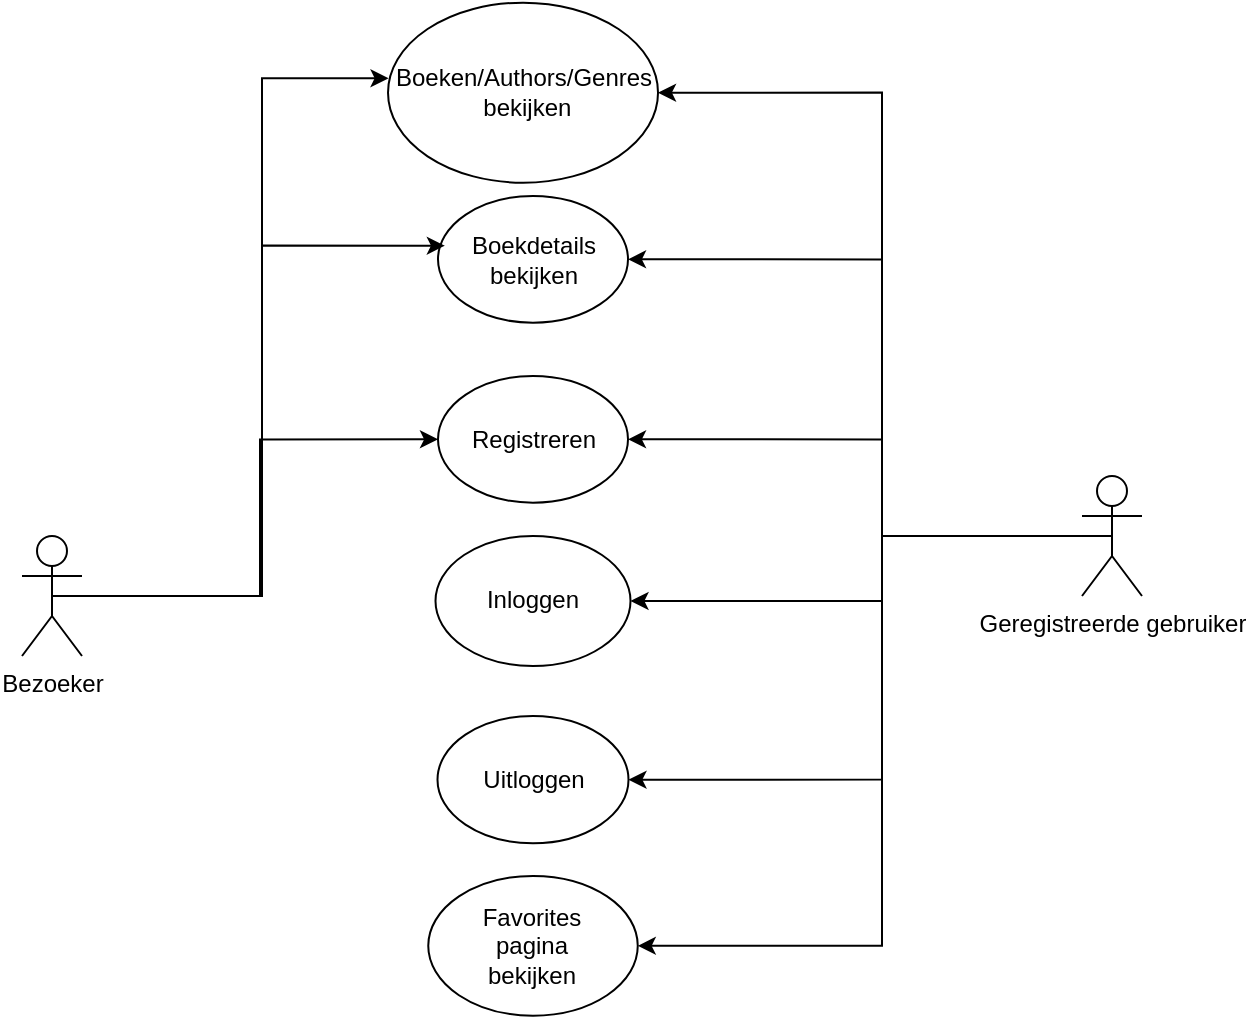 <mxfile version="27.1.6">
  <diagram name="Page-1" id="rQCkKrQGrsqy72Xuk41L">
    <mxGraphModel dx="1403" dy="711" grid="1" gridSize="10" guides="1" tooltips="1" connect="1" arrows="1" fold="1" page="1" pageScale="1" pageWidth="850" pageHeight="1100" math="0" shadow="0">
      <root>
        <mxCell id="0" />
        <mxCell id="1" parent="0" />
        <mxCell id="k3VUK0Y2ZyNSgENtGsdb-28" style="edgeStyle=orthogonalEdgeStyle;rounded=0;orthogonalLoop=1;jettySize=auto;html=1;exitX=0.5;exitY=0.5;exitDx=0;exitDy=0;exitPerimeter=0;entryX=0;entryY=0.5;entryDx=0;entryDy=0;" parent="1" source="k3VUK0Y2ZyNSgENtGsdb-1" target="k3VUK0Y2ZyNSgENtGsdb-13" edge="1">
          <mxGeometry relative="1" as="geometry">
            <Array as="points">
              <mxPoint x="289" y="410" />
              <mxPoint x="289" y="332" />
            </Array>
          </mxGeometry>
        </mxCell>
        <mxCell id="k3VUK0Y2ZyNSgENtGsdb-1" value="Bezoeker" style="shape=umlActor;verticalLabelPosition=bottom;verticalAlign=top;html=1;outlineConnect=0;" parent="1" vertex="1">
          <mxGeometry x="170" y="380" width="30" height="60" as="geometry" />
        </mxCell>
        <mxCell id="k3VUK0Y2ZyNSgENtGsdb-31" style="edgeStyle=orthogonalEdgeStyle;rounded=0;orthogonalLoop=1;jettySize=auto;html=1;exitX=0.5;exitY=0.5;exitDx=0;exitDy=0;exitPerimeter=0;entryX=1;entryY=0.5;entryDx=0;entryDy=0;" parent="1" source="k3VUK0Y2ZyNSgENtGsdb-2" target="k3VUK0Y2ZyNSgENtGsdb-7" edge="1">
          <mxGeometry relative="1" as="geometry">
            <Array as="points">
              <mxPoint x="600" y="380" />
              <mxPoint x="600" y="242" />
            </Array>
          </mxGeometry>
        </mxCell>
        <mxCell id="k3VUK0Y2ZyNSgENtGsdb-32" style="edgeStyle=orthogonalEdgeStyle;rounded=0;orthogonalLoop=1;jettySize=auto;html=1;exitX=0.5;exitY=0.5;exitDx=0;exitDy=0;exitPerimeter=0;entryX=1;entryY=0.5;entryDx=0;entryDy=0;" parent="1" source="k3VUK0Y2ZyNSgENtGsdb-2" target="k3VUK0Y2ZyNSgENtGsdb-13" edge="1">
          <mxGeometry relative="1" as="geometry">
            <Array as="points">
              <mxPoint x="600" y="380" />
              <mxPoint x="600" y="332" />
            </Array>
          </mxGeometry>
        </mxCell>
        <mxCell id="k3VUK0Y2ZyNSgENtGsdb-33" style="edgeStyle=orthogonalEdgeStyle;rounded=0;orthogonalLoop=1;jettySize=auto;html=1;exitX=0.5;exitY=0.5;exitDx=0;exitDy=0;exitPerimeter=0;entryX=1;entryY=0.5;entryDx=0;entryDy=0;" parent="1" source="k3VUK0Y2ZyNSgENtGsdb-2" target="k3VUK0Y2ZyNSgENtGsdb-16" edge="1">
          <mxGeometry relative="1" as="geometry">
            <Array as="points">
              <mxPoint x="600" y="380" />
              <mxPoint x="600" y="413" />
            </Array>
          </mxGeometry>
        </mxCell>
        <mxCell id="k3VUK0Y2ZyNSgENtGsdb-34" style="edgeStyle=orthogonalEdgeStyle;rounded=0;orthogonalLoop=1;jettySize=auto;html=1;exitX=0.5;exitY=0.5;exitDx=0;exitDy=0;exitPerimeter=0;entryX=1;entryY=0.5;entryDx=0;entryDy=0;" parent="1" source="k3VUK0Y2ZyNSgENtGsdb-2" target="k3VUK0Y2ZyNSgENtGsdb-19" edge="1">
          <mxGeometry relative="1" as="geometry">
            <Array as="points">
              <mxPoint x="600" y="380" />
              <mxPoint x="600" y="502" />
            </Array>
          </mxGeometry>
        </mxCell>
        <mxCell id="k3VUK0Y2ZyNSgENtGsdb-35" style="edgeStyle=orthogonalEdgeStyle;rounded=0;orthogonalLoop=1;jettySize=auto;html=1;exitX=0.5;exitY=0.5;exitDx=0;exitDy=0;exitPerimeter=0;entryX=1;entryY=0.5;entryDx=0;entryDy=0;" parent="1" source="k3VUK0Y2ZyNSgENtGsdb-2" target="k3VUK0Y2ZyNSgENtGsdb-22" edge="1">
          <mxGeometry relative="1" as="geometry">
            <Array as="points">
              <mxPoint x="600" y="380" />
              <mxPoint x="600" y="585" />
            </Array>
          </mxGeometry>
        </mxCell>
        <mxCell id="ptDnWHCykV4iF-WnVj8z-1" style="edgeStyle=orthogonalEdgeStyle;rounded=0;orthogonalLoop=1;jettySize=auto;html=1;exitX=0.5;exitY=0.5;exitDx=0;exitDy=0;exitPerimeter=0;entryX=1;entryY=0.5;entryDx=0;entryDy=0;" parent="1" source="k3VUK0Y2ZyNSgENtGsdb-2" target="k3VUK0Y2ZyNSgENtGsdb-6" edge="1">
          <mxGeometry relative="1" as="geometry">
            <Array as="points">
              <mxPoint x="600" y="380" />
              <mxPoint x="600" y="158" />
            </Array>
          </mxGeometry>
        </mxCell>
        <mxCell id="k3VUK0Y2ZyNSgENtGsdb-2" value="Geregistreerde gebruiker" style="shape=umlActor;verticalLabelPosition=bottom;verticalAlign=top;html=1;outlineConnect=0;" parent="1" vertex="1">
          <mxGeometry x="700" y="350" width="30" height="60" as="geometry" />
        </mxCell>
        <mxCell id="k3VUK0Y2ZyNSgENtGsdb-9" value="" style="group" parent="1" vertex="1" connectable="0">
          <mxGeometry x="363.01" y="120" width="125" height="83.34" as="geometry" />
        </mxCell>
        <mxCell id="k3VUK0Y2ZyNSgENtGsdb-6" value="" style="ellipse;whiteSpace=wrap;html=1;" parent="k3VUK0Y2ZyNSgENtGsdb-9" vertex="1">
          <mxGeometry x="-10" y="-6.67" width="135" height="90.01" as="geometry" />
        </mxCell>
        <mxCell id="k3VUK0Y2ZyNSgENtGsdb-8" value="Boeken/Authors/Genres&lt;div&gt;&amp;nbsp;bekijken&lt;/div&gt;" style="text;html=1;align=center;verticalAlign=middle;whiteSpace=wrap;rounded=0;" parent="k3VUK0Y2ZyNSgENtGsdb-9" vertex="1">
          <mxGeometry x="32.5" y="26.974" width="50" height="22.726" as="geometry" />
        </mxCell>
        <mxCell id="k3VUK0Y2ZyNSgENtGsdb-12" value="" style="group" parent="1" vertex="1" connectable="0">
          <mxGeometry x="378" y="210" width="95" height="63.34" as="geometry" />
        </mxCell>
        <mxCell id="k3VUK0Y2ZyNSgENtGsdb-7" value="" style="ellipse;whiteSpace=wrap;html=1;" parent="k3VUK0Y2ZyNSgENtGsdb-12" vertex="1">
          <mxGeometry width="95" height="63.34" as="geometry" />
        </mxCell>
        <mxCell id="k3VUK0Y2ZyNSgENtGsdb-10" value="Boekdetails bekijken" style="text;html=1;align=center;verticalAlign=middle;whiteSpace=wrap;rounded=0;" parent="k3VUK0Y2ZyNSgENtGsdb-12" vertex="1">
          <mxGeometry x="23.75" y="19.794" width="47.5" height="23.752" as="geometry" />
        </mxCell>
        <mxCell id="k3VUK0Y2ZyNSgENtGsdb-15" value="" style="group" parent="1" vertex="1" connectable="0">
          <mxGeometry x="378" y="300" width="95" height="63.33" as="geometry" />
        </mxCell>
        <mxCell id="k3VUK0Y2ZyNSgENtGsdb-13" value="" style="ellipse;whiteSpace=wrap;html=1;" parent="k3VUK0Y2ZyNSgENtGsdb-15" vertex="1">
          <mxGeometry width="95" height="63.33" as="geometry" />
        </mxCell>
        <mxCell id="k3VUK0Y2ZyNSgENtGsdb-14" value="Registreren" style="text;html=1;align=center;verticalAlign=middle;whiteSpace=wrap;rounded=0;" parent="k3VUK0Y2ZyNSgENtGsdb-15" vertex="1">
          <mxGeometry x="24.146" y="19.791" width="47.5" height="23.749" as="geometry" />
        </mxCell>
        <mxCell id="k3VUK0Y2ZyNSgENtGsdb-18" value="" style="group" parent="1" vertex="1" connectable="0">
          <mxGeometry x="376.75" y="380" width="97.5" height="65" as="geometry" />
        </mxCell>
        <mxCell id="k3VUK0Y2ZyNSgENtGsdb-16" value="" style="ellipse;whiteSpace=wrap;html=1;" parent="k3VUK0Y2ZyNSgENtGsdb-18" vertex="1">
          <mxGeometry width="97.5" height="65" as="geometry" />
        </mxCell>
        <mxCell id="k3VUK0Y2ZyNSgENtGsdb-17" value="Inloggen" style="text;html=1;align=center;verticalAlign=middle;whiteSpace=wrap;rounded=0;" parent="k3VUK0Y2ZyNSgENtGsdb-18" vertex="1">
          <mxGeometry x="23.969" y="20.312" width="48.75" height="24.375" as="geometry" />
        </mxCell>
        <mxCell id="k3VUK0Y2ZyNSgENtGsdb-21" value="" style="group" parent="1" vertex="1" connectable="0">
          <mxGeometry x="377.75" y="470" width="95.5" height="63.66" as="geometry" />
        </mxCell>
        <mxCell id="k3VUK0Y2ZyNSgENtGsdb-19" value="" style="ellipse;whiteSpace=wrap;html=1;" parent="k3VUK0Y2ZyNSgENtGsdb-21" vertex="1">
          <mxGeometry width="95.5" height="63.66" as="geometry" />
        </mxCell>
        <mxCell id="k3VUK0Y2ZyNSgENtGsdb-20" value="Uitloggen" style="text;html=1;align=center;verticalAlign=middle;whiteSpace=wrap;rounded=0;" parent="k3VUK0Y2ZyNSgENtGsdb-21" vertex="1">
          <mxGeometry x="23.875" y="19.894" width="47.75" height="23.872" as="geometry" />
        </mxCell>
        <mxCell id="k3VUK0Y2ZyNSgENtGsdb-24" value="" style="group" parent="1" vertex="1" connectable="0">
          <mxGeometry x="373.13" y="550" width="104.75" height="69.83" as="geometry" />
        </mxCell>
        <mxCell id="k3VUK0Y2ZyNSgENtGsdb-22" value="" style="ellipse;whiteSpace=wrap;html=1;" parent="k3VUK0Y2ZyNSgENtGsdb-24" vertex="1">
          <mxGeometry width="104.75" height="69.83" as="geometry" />
        </mxCell>
        <mxCell id="k3VUK0Y2ZyNSgENtGsdb-23" value="Favorites&lt;div&gt;pagina bekijken&lt;/div&gt;" style="text;html=1;align=center;verticalAlign=middle;whiteSpace=wrap;rounded=0;" parent="k3VUK0Y2ZyNSgENtGsdb-24" vertex="1">
          <mxGeometry x="26.188" y="21.822" width="52.375" height="26.186" as="geometry" />
        </mxCell>
        <mxCell id="k3VUK0Y2ZyNSgENtGsdb-27" style="edgeStyle=orthogonalEdgeStyle;rounded=0;orthogonalLoop=1;jettySize=auto;html=1;exitX=0.5;exitY=0.5;exitDx=0;exitDy=0;exitPerimeter=0;entryX=0.036;entryY=0.392;entryDx=0;entryDy=0;entryPerimeter=0;" parent="1" source="k3VUK0Y2ZyNSgENtGsdb-1" target="k3VUK0Y2ZyNSgENtGsdb-7" edge="1">
          <mxGeometry relative="1" as="geometry">
            <Array as="points">
              <mxPoint x="290" y="410" />
              <mxPoint x="290" y="235" />
            </Array>
          </mxGeometry>
        </mxCell>
        <mxCell id="ptDnWHCykV4iF-WnVj8z-2" style="edgeStyle=orthogonalEdgeStyle;rounded=0;orthogonalLoop=1;jettySize=auto;html=1;exitX=0.5;exitY=0.5;exitDx=0;exitDy=0;exitPerimeter=0;entryX=0.002;entryY=0.42;entryDx=0;entryDy=0;entryPerimeter=0;" parent="1" source="k3VUK0Y2ZyNSgENtGsdb-1" target="k3VUK0Y2ZyNSgENtGsdb-6" edge="1">
          <mxGeometry relative="1" as="geometry">
            <Array as="points">
              <mxPoint x="290" y="410" />
              <mxPoint x="290" y="151" />
            </Array>
          </mxGeometry>
        </mxCell>
      </root>
    </mxGraphModel>
  </diagram>
</mxfile>
